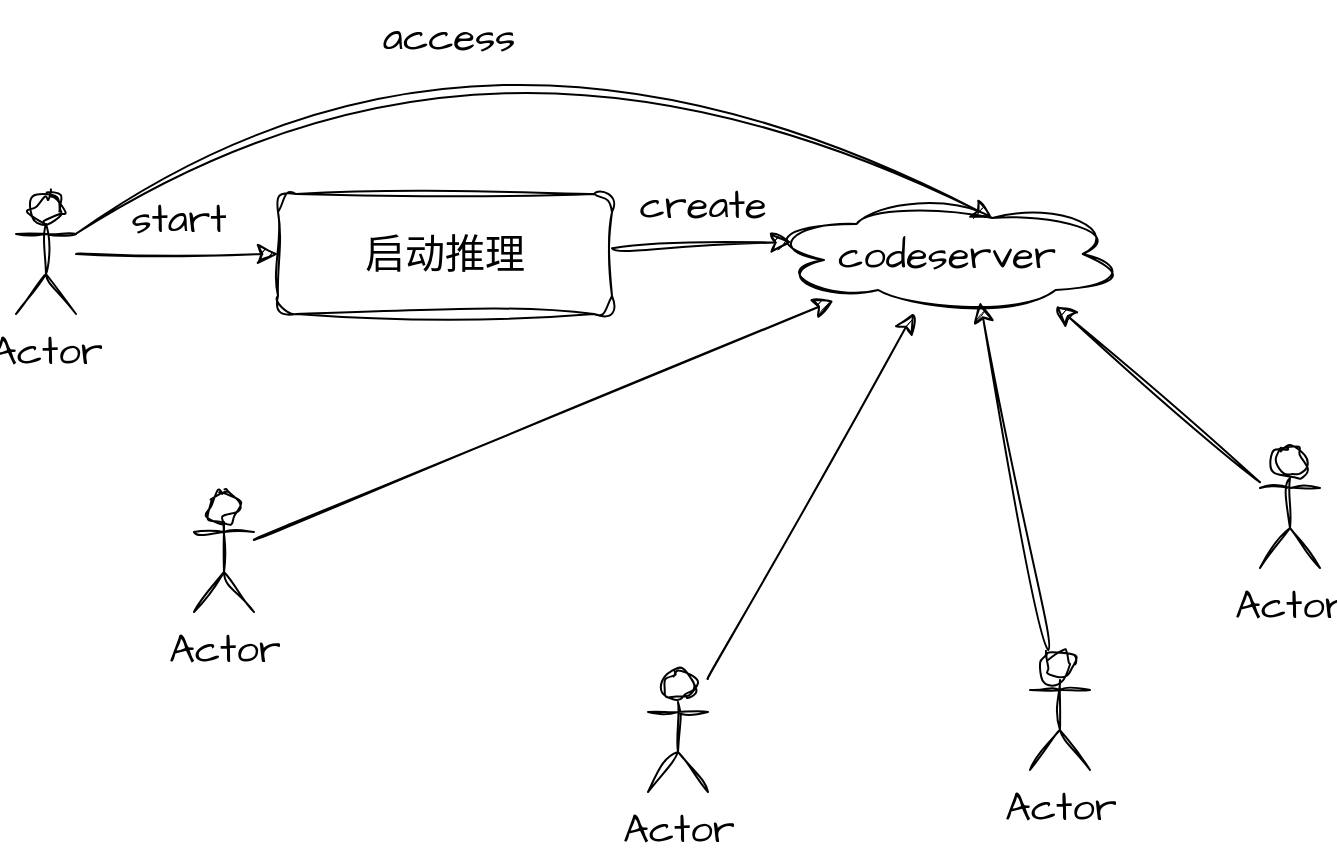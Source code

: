<mxfile version="22.0.6" type="github">
  <diagram name="第 1 页" id="g8NSqclGXixzLS3Q1f7A">
    <mxGraphModel dx="2466" dy="1561" grid="0" gridSize="10" guides="1" tooltips="1" connect="1" arrows="1" fold="1" page="0" pageScale="1" pageWidth="827" pageHeight="1169" math="0" shadow="0">
      <root>
        <mxCell id="0" />
        <mxCell id="1" parent="0" />
        <mxCell id="8P9D7xR69Wtj62RSyPhr-5" style="edgeStyle=none;curved=1;rounded=0;sketch=1;hachureGap=4;jiggle=2;curveFitting=1;orthogonalLoop=1;jettySize=auto;html=1;fontFamily=Architects Daughter;fontSource=https%3A%2F%2Ffonts.googleapis.com%2Fcss%3Ffamily%3DArchitects%2BDaughter;fontSize=16;startSize=8;endSize=8;" edge="1" parent="1" source="8P9D7xR69Wtj62RSyPhr-1" target="8P9D7xR69Wtj62RSyPhr-2">
          <mxGeometry relative="1" as="geometry" />
        </mxCell>
        <mxCell id="8P9D7xR69Wtj62RSyPhr-1" value="Actor" style="shape=umlActor;verticalLabelPosition=bottom;verticalAlign=top;html=1;outlineConnect=0;sketch=1;hachureGap=4;jiggle=2;curveFitting=1;fontFamily=Architects Daughter;fontSource=https%3A%2F%2Ffonts.googleapis.com%2Fcss%3Ffamily%3DArchitects%2BDaughter;fontSize=20;" vertex="1" parent="1">
          <mxGeometry x="-27" y="37" width="30" height="60" as="geometry" />
        </mxCell>
        <mxCell id="8P9D7xR69Wtj62RSyPhr-2" value="启动推理" style="rounded=1;whiteSpace=wrap;html=1;sketch=1;hachureGap=4;jiggle=2;curveFitting=1;fontFamily=Architects Daughter;fontSource=https%3A%2F%2Ffonts.googleapis.com%2Fcss%3Ffamily%3DArchitects%2BDaughter;fontSize=20;" vertex="1" parent="1">
          <mxGeometry x="104" y="37" width="167" height="60" as="geometry" />
        </mxCell>
        <mxCell id="8P9D7xR69Wtj62RSyPhr-3" value="codeserver" style="ellipse;shape=cloud;whiteSpace=wrap;html=1;align=center;sketch=1;hachureGap=4;jiggle=2;curveFitting=1;fontFamily=Architects Daughter;fontSource=https%3A%2F%2Ffonts.googleapis.com%2Fcss%3Ffamily%3DArchitects%2BDaughter;fontSize=20;" vertex="1" parent="1">
          <mxGeometry x="348" y="37" width="181" height="60" as="geometry" />
        </mxCell>
        <mxCell id="8P9D7xR69Wtj62RSyPhr-4" style="edgeStyle=none;curved=1;rounded=0;sketch=1;hachureGap=4;jiggle=2;curveFitting=1;orthogonalLoop=1;jettySize=auto;html=1;entryX=0.07;entryY=0.4;entryDx=0;entryDy=0;entryPerimeter=0;fontFamily=Architects Daughter;fontSource=https%3A%2F%2Ffonts.googleapis.com%2Fcss%3Ffamily%3DArchitects%2BDaughter;fontSize=16;startSize=8;endSize=8;" edge="1" parent="1" source="8P9D7xR69Wtj62RSyPhr-2" target="8P9D7xR69Wtj62RSyPhr-3">
          <mxGeometry relative="1" as="geometry" />
        </mxCell>
        <mxCell id="8P9D7xR69Wtj62RSyPhr-6" value="start" style="text;html=1;align=center;verticalAlign=middle;resizable=0;points=[];autosize=1;strokeColor=none;fillColor=none;fontSize=20;fontFamily=Architects Daughter;" vertex="1" parent="1">
          <mxGeometry x="21" y="31" width="65" height="36" as="geometry" />
        </mxCell>
        <mxCell id="8P9D7xR69Wtj62RSyPhr-7" value="create" style="text;html=1;align=center;verticalAlign=middle;resizable=0;points=[];autosize=1;strokeColor=none;fillColor=none;fontSize=20;fontFamily=Architects Daughter;" vertex="1" parent="1">
          <mxGeometry x="275" y="24" width="82" height="36" as="geometry" />
        </mxCell>
        <mxCell id="8P9D7xR69Wtj62RSyPhr-9" style="edgeStyle=none;curved=1;rounded=0;sketch=1;hachureGap=4;jiggle=2;curveFitting=1;orthogonalLoop=1;jettySize=auto;html=1;entryX=0.625;entryY=0.2;entryDx=0;entryDy=0;entryPerimeter=0;fontFamily=Architects Daughter;fontSource=https%3A%2F%2Ffonts.googleapis.com%2Fcss%3Ffamily%3DArchitects%2BDaughter;fontSize=16;startSize=8;endSize=8;" edge="1" parent="1" source="8P9D7xR69Wtj62RSyPhr-1" target="8P9D7xR69Wtj62RSyPhr-3">
          <mxGeometry relative="1" as="geometry">
            <Array as="points">
              <mxPoint x="207" y="-81" />
            </Array>
          </mxGeometry>
        </mxCell>
        <mxCell id="8P9D7xR69Wtj62RSyPhr-11" value="access" style="text;html=1;align=center;verticalAlign=middle;resizable=0;points=[];autosize=1;strokeColor=none;fillColor=none;fontSize=20;fontFamily=Architects Daughter;" vertex="1" parent="1">
          <mxGeometry x="147" y="-60" width="84" height="36" as="geometry" />
        </mxCell>
        <mxCell id="8P9D7xR69Wtj62RSyPhr-16" style="edgeStyle=none;curved=1;rounded=0;sketch=1;hachureGap=4;jiggle=2;curveFitting=1;orthogonalLoop=1;jettySize=auto;html=1;fontFamily=Architects Daughter;fontSource=https%3A%2F%2Ffonts.googleapis.com%2Fcss%3Ffamily%3DArchitects%2BDaughter;fontSize=16;startSize=8;endSize=8;" edge="1" parent="1" source="8P9D7xR69Wtj62RSyPhr-12" target="8P9D7xR69Wtj62RSyPhr-3">
          <mxGeometry relative="1" as="geometry" />
        </mxCell>
        <mxCell id="8P9D7xR69Wtj62RSyPhr-12" value="Actor" style="shape=umlActor;verticalLabelPosition=bottom;verticalAlign=top;html=1;outlineConnect=0;sketch=1;hachureGap=4;jiggle=2;curveFitting=1;fontFamily=Architects Daughter;fontSource=https%3A%2F%2Ffonts.googleapis.com%2Fcss%3Ffamily%3DArchitects%2BDaughter;fontSize=20;" vertex="1" parent="1">
          <mxGeometry x="62" y="186" width="30" height="60" as="geometry" />
        </mxCell>
        <mxCell id="8P9D7xR69Wtj62RSyPhr-13" value="Actor" style="shape=umlActor;verticalLabelPosition=bottom;verticalAlign=top;html=1;outlineConnect=0;sketch=1;hachureGap=4;jiggle=2;curveFitting=1;fontFamily=Architects Daughter;fontSource=https%3A%2F%2Ffonts.googleapis.com%2Fcss%3Ffamily%3DArchitects%2BDaughter;fontSize=20;" vertex="1" parent="1">
          <mxGeometry x="595" y="164" width="30" height="60" as="geometry" />
        </mxCell>
        <mxCell id="8P9D7xR69Wtj62RSyPhr-17" style="edgeStyle=none;curved=1;rounded=0;sketch=1;hachureGap=4;jiggle=2;curveFitting=1;orthogonalLoop=1;jettySize=auto;html=1;fontFamily=Architects Daughter;fontSource=https%3A%2F%2Ffonts.googleapis.com%2Fcss%3Ffamily%3DArchitects%2BDaughter;fontSize=16;startSize=8;endSize=8;" edge="1" parent="1" source="8P9D7xR69Wtj62RSyPhr-14" target="8P9D7xR69Wtj62RSyPhr-3">
          <mxGeometry relative="1" as="geometry" />
        </mxCell>
        <mxCell id="8P9D7xR69Wtj62RSyPhr-14" value="Actor" style="shape=umlActor;verticalLabelPosition=bottom;verticalAlign=top;html=1;outlineConnect=0;sketch=1;hachureGap=4;jiggle=2;curveFitting=1;fontFamily=Architects Daughter;fontSource=https%3A%2F%2Ffonts.googleapis.com%2Fcss%3Ffamily%3DArchitects%2BDaughter;fontSize=20;" vertex="1" parent="1">
          <mxGeometry x="289" y="276" width="30" height="60" as="geometry" />
        </mxCell>
        <mxCell id="8P9D7xR69Wtj62RSyPhr-15" value="Actor" style="shape=umlActor;verticalLabelPosition=bottom;verticalAlign=top;html=1;outlineConnect=0;sketch=1;hachureGap=4;jiggle=2;curveFitting=1;fontFamily=Architects Daughter;fontSource=https%3A%2F%2Ffonts.googleapis.com%2Fcss%3Ffamily%3DArchitects%2BDaughter;fontSize=20;" vertex="1" parent="1">
          <mxGeometry x="480" y="265" width="30" height="60" as="geometry" />
        </mxCell>
        <mxCell id="8P9D7xR69Wtj62RSyPhr-18" style="edgeStyle=none;curved=1;rounded=0;sketch=1;hachureGap=4;jiggle=2;curveFitting=1;orthogonalLoop=1;jettySize=auto;html=1;entryX=0.591;entryY=0.9;entryDx=0;entryDy=0;entryPerimeter=0;fontFamily=Architects Daughter;fontSource=https%3A%2F%2Ffonts.googleapis.com%2Fcss%3Ffamily%3DArchitects%2BDaughter;fontSize=16;startSize=8;endSize=8;" edge="1" parent="1" source="8P9D7xR69Wtj62RSyPhr-15" target="8P9D7xR69Wtj62RSyPhr-3">
          <mxGeometry relative="1" as="geometry" />
        </mxCell>
        <mxCell id="8P9D7xR69Wtj62RSyPhr-19" style="edgeStyle=none;curved=1;rounded=0;sketch=1;hachureGap=4;jiggle=2;curveFitting=1;orthogonalLoop=1;jettySize=auto;html=1;entryX=0.801;entryY=0.933;entryDx=0;entryDy=0;entryPerimeter=0;fontFamily=Architects Daughter;fontSource=https%3A%2F%2Ffonts.googleapis.com%2Fcss%3Ffamily%3DArchitects%2BDaughter;fontSize=16;startSize=8;endSize=8;" edge="1" parent="1" source="8P9D7xR69Wtj62RSyPhr-13" target="8P9D7xR69Wtj62RSyPhr-3">
          <mxGeometry relative="1" as="geometry" />
        </mxCell>
      </root>
    </mxGraphModel>
  </diagram>
</mxfile>
